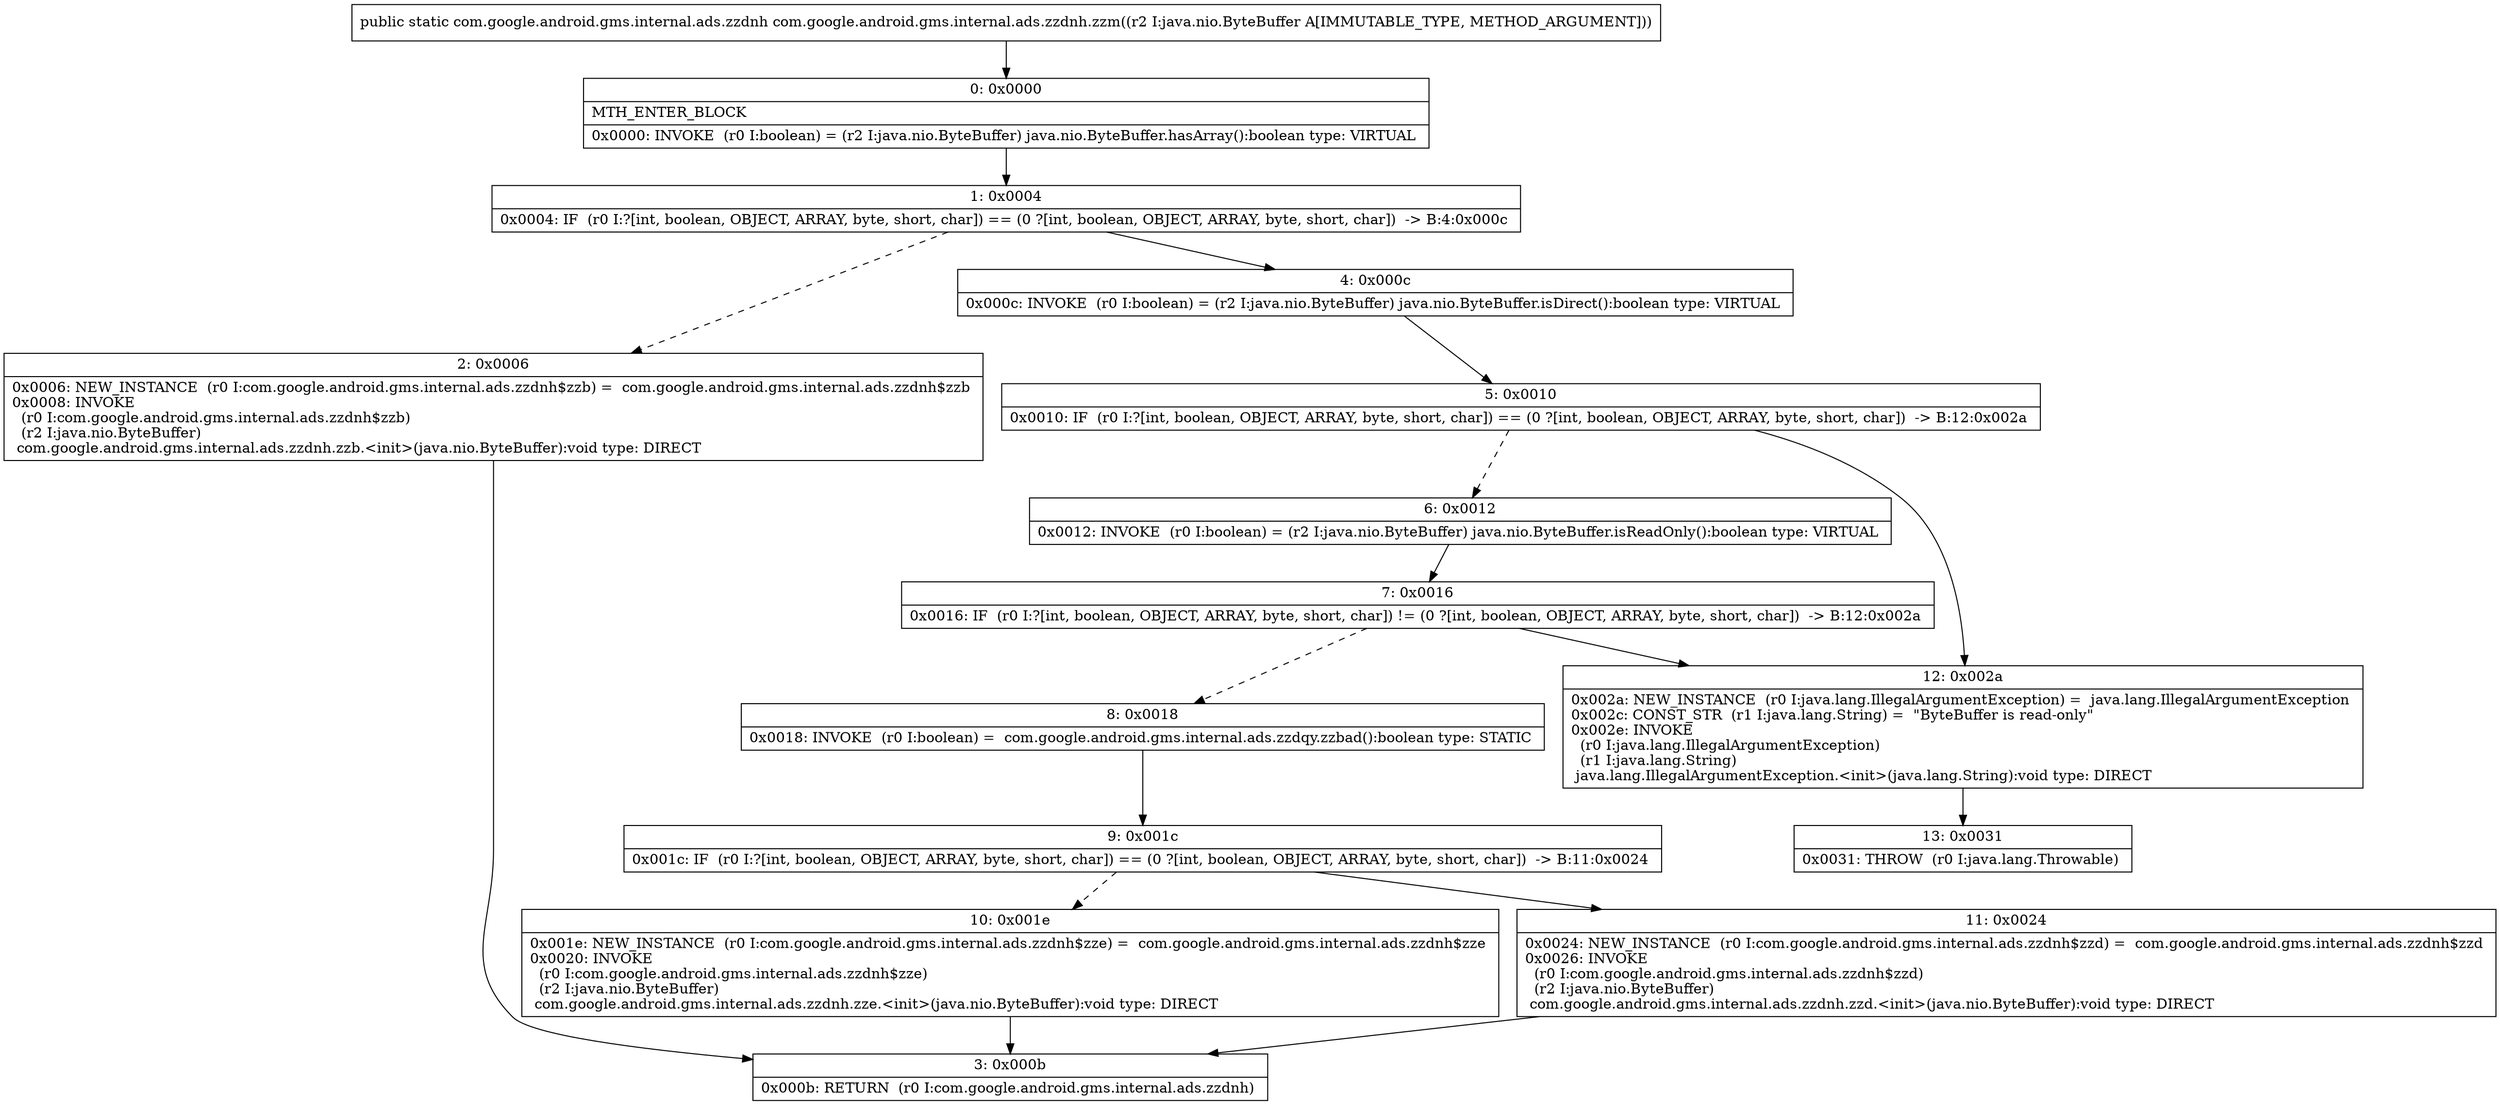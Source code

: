 digraph "CFG forcom.google.android.gms.internal.ads.zzdnh.zzm(Ljava\/nio\/ByteBuffer;)Lcom\/google\/android\/gms\/internal\/ads\/zzdnh;" {
Node_0 [shape=record,label="{0\:\ 0x0000|MTH_ENTER_BLOCK\l|0x0000: INVOKE  (r0 I:boolean) = (r2 I:java.nio.ByteBuffer) java.nio.ByteBuffer.hasArray():boolean type: VIRTUAL \l}"];
Node_1 [shape=record,label="{1\:\ 0x0004|0x0004: IF  (r0 I:?[int, boolean, OBJECT, ARRAY, byte, short, char]) == (0 ?[int, boolean, OBJECT, ARRAY, byte, short, char])  \-\> B:4:0x000c \l}"];
Node_2 [shape=record,label="{2\:\ 0x0006|0x0006: NEW_INSTANCE  (r0 I:com.google.android.gms.internal.ads.zzdnh$zzb) =  com.google.android.gms.internal.ads.zzdnh$zzb \l0x0008: INVOKE  \l  (r0 I:com.google.android.gms.internal.ads.zzdnh$zzb)\l  (r2 I:java.nio.ByteBuffer)\l com.google.android.gms.internal.ads.zzdnh.zzb.\<init\>(java.nio.ByteBuffer):void type: DIRECT \l}"];
Node_3 [shape=record,label="{3\:\ 0x000b|0x000b: RETURN  (r0 I:com.google.android.gms.internal.ads.zzdnh) \l}"];
Node_4 [shape=record,label="{4\:\ 0x000c|0x000c: INVOKE  (r0 I:boolean) = (r2 I:java.nio.ByteBuffer) java.nio.ByteBuffer.isDirect():boolean type: VIRTUAL \l}"];
Node_5 [shape=record,label="{5\:\ 0x0010|0x0010: IF  (r0 I:?[int, boolean, OBJECT, ARRAY, byte, short, char]) == (0 ?[int, boolean, OBJECT, ARRAY, byte, short, char])  \-\> B:12:0x002a \l}"];
Node_6 [shape=record,label="{6\:\ 0x0012|0x0012: INVOKE  (r0 I:boolean) = (r2 I:java.nio.ByteBuffer) java.nio.ByteBuffer.isReadOnly():boolean type: VIRTUAL \l}"];
Node_7 [shape=record,label="{7\:\ 0x0016|0x0016: IF  (r0 I:?[int, boolean, OBJECT, ARRAY, byte, short, char]) != (0 ?[int, boolean, OBJECT, ARRAY, byte, short, char])  \-\> B:12:0x002a \l}"];
Node_8 [shape=record,label="{8\:\ 0x0018|0x0018: INVOKE  (r0 I:boolean) =  com.google.android.gms.internal.ads.zzdqy.zzbad():boolean type: STATIC \l}"];
Node_9 [shape=record,label="{9\:\ 0x001c|0x001c: IF  (r0 I:?[int, boolean, OBJECT, ARRAY, byte, short, char]) == (0 ?[int, boolean, OBJECT, ARRAY, byte, short, char])  \-\> B:11:0x0024 \l}"];
Node_10 [shape=record,label="{10\:\ 0x001e|0x001e: NEW_INSTANCE  (r0 I:com.google.android.gms.internal.ads.zzdnh$zze) =  com.google.android.gms.internal.ads.zzdnh$zze \l0x0020: INVOKE  \l  (r0 I:com.google.android.gms.internal.ads.zzdnh$zze)\l  (r2 I:java.nio.ByteBuffer)\l com.google.android.gms.internal.ads.zzdnh.zze.\<init\>(java.nio.ByteBuffer):void type: DIRECT \l}"];
Node_11 [shape=record,label="{11\:\ 0x0024|0x0024: NEW_INSTANCE  (r0 I:com.google.android.gms.internal.ads.zzdnh$zzd) =  com.google.android.gms.internal.ads.zzdnh$zzd \l0x0026: INVOKE  \l  (r0 I:com.google.android.gms.internal.ads.zzdnh$zzd)\l  (r2 I:java.nio.ByteBuffer)\l com.google.android.gms.internal.ads.zzdnh.zzd.\<init\>(java.nio.ByteBuffer):void type: DIRECT \l}"];
Node_12 [shape=record,label="{12\:\ 0x002a|0x002a: NEW_INSTANCE  (r0 I:java.lang.IllegalArgumentException) =  java.lang.IllegalArgumentException \l0x002c: CONST_STR  (r1 I:java.lang.String) =  \"ByteBuffer is read\-only\" \l0x002e: INVOKE  \l  (r0 I:java.lang.IllegalArgumentException)\l  (r1 I:java.lang.String)\l java.lang.IllegalArgumentException.\<init\>(java.lang.String):void type: DIRECT \l}"];
Node_13 [shape=record,label="{13\:\ 0x0031|0x0031: THROW  (r0 I:java.lang.Throwable) \l}"];
MethodNode[shape=record,label="{public static com.google.android.gms.internal.ads.zzdnh com.google.android.gms.internal.ads.zzdnh.zzm((r2 I:java.nio.ByteBuffer A[IMMUTABLE_TYPE, METHOD_ARGUMENT])) }"];
MethodNode -> Node_0;
Node_0 -> Node_1;
Node_1 -> Node_2[style=dashed];
Node_1 -> Node_4;
Node_2 -> Node_3;
Node_4 -> Node_5;
Node_5 -> Node_6[style=dashed];
Node_5 -> Node_12;
Node_6 -> Node_7;
Node_7 -> Node_8[style=dashed];
Node_7 -> Node_12;
Node_8 -> Node_9;
Node_9 -> Node_10[style=dashed];
Node_9 -> Node_11;
Node_10 -> Node_3;
Node_11 -> Node_3;
Node_12 -> Node_13;
}

